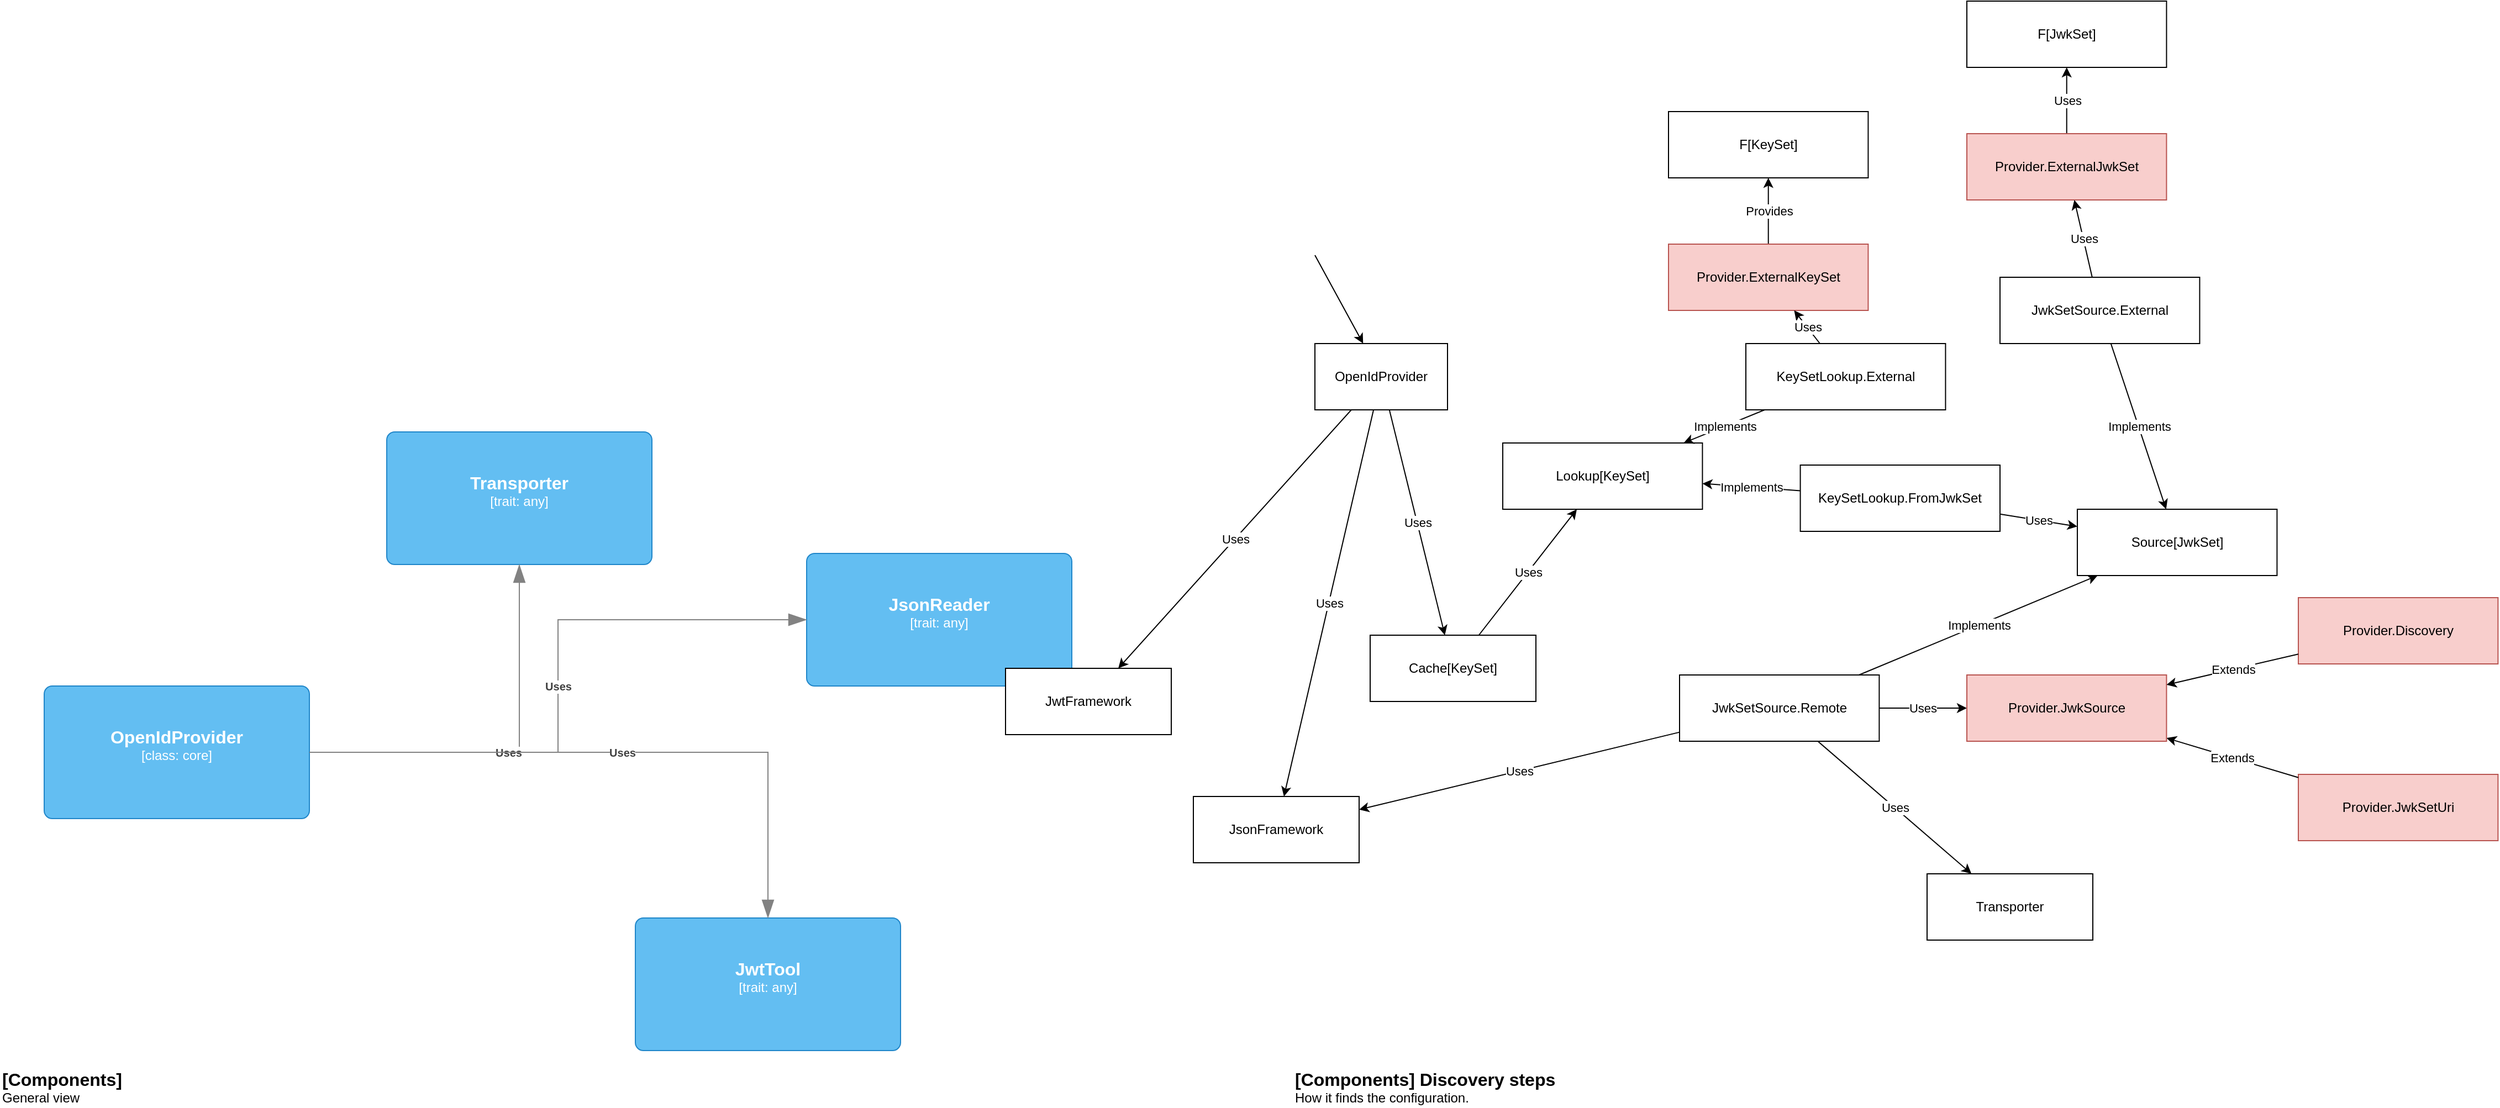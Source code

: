 <mxfile version="24.7.6">
  <diagram name="overview" id="SPu-IzBGrGhdDAje9yr5">
    <mxGraphModel dx="1026" dy="1514" grid="1" gridSize="10" guides="1" tooltips="1" connect="1" arrows="1" fold="1" page="1" pageScale="1" pageWidth="1169" pageHeight="827" math="0" shadow="0">
      <root>
        <mxCell id="0" />
        <mxCell id="1" parent="0" />
        <object placeholders="1" c4Name="OpenIdProvider" c4Type="class" c4Technology="core" c4Description="" label="&lt;font style=&quot;font-size: 16px&quot;&gt;&lt;b&gt;%c4Name%&lt;/b&gt;&lt;/font&gt;&lt;div&gt;[%c4Type%: %c4Technology%]&lt;/div&gt;&lt;br&gt;&lt;div&gt;&lt;font style=&quot;font-size: 11px&quot;&gt;%c4Description%&lt;/font&gt;&lt;/div&gt;" id="CInMSoNEQ62lz7IG-tAm-11">
          <mxCell style="rounded=1;whiteSpace=wrap;html=1;labelBackgroundColor=none;fillColor=#63BEF2;fontColor=#ffffff;align=center;arcSize=6;strokeColor=#2086C9;metaEdit=1;resizable=0;points=[[0.25,0,0],[0.5,0,0],[0.75,0,0],[1,0.25,0],[1,0.5,0],[1,0.75,0],[0.75,1,0],[0.5,1,0],[0.25,1,0],[0,0.75,0],[0,0.5,0],[0,0.25,0]];" parent="1" vertex="1">
            <mxGeometry x="50" y="430" width="240" height="120" as="geometry" />
          </mxCell>
        </object>
        <object placeholders="1" c4Name="Transporter" c4Type="trait" c4Technology="any" c4Description="" label="&lt;font style=&quot;font-size: 16px&quot;&gt;&lt;b&gt;%c4Name%&lt;/b&gt;&lt;/font&gt;&lt;div&gt;[%c4Type%: %c4Technology%]&lt;/div&gt;&lt;br&gt;&lt;div&gt;&lt;font style=&quot;font-size: 11px&quot;&gt;%c4Description%&lt;/font&gt;&lt;/div&gt;" id="CInMSoNEQ62lz7IG-tAm-13">
          <mxCell style="rounded=1;whiteSpace=wrap;html=1;labelBackgroundColor=none;fillColor=#63BEF2;fontColor=#ffffff;align=center;arcSize=6;strokeColor=#2086C9;metaEdit=1;resizable=0;points=[[0.25,0,0],[0.5,0,0],[0.75,0,0],[1,0.25,0],[1,0.5,0],[1,0.75,0],[0.75,1,0],[0.5,1,0],[0.25,1,0],[0,0.75,0],[0,0.5,0],[0,0.25,0]];" parent="1" vertex="1">
            <mxGeometry x="360" y="200" width="240" height="120" as="geometry" />
          </mxCell>
        </object>
        <object placeholders="1" c4Type="Relationship" c4Description="Uses" label="&lt;div style=&quot;text-align: left&quot;&gt;&lt;div style=&quot;text-align: center&quot;&gt;&lt;b&gt;%c4Description%&lt;/b&gt;&lt;/div&gt;" id="CInMSoNEQ62lz7IG-tAm-15">
          <mxCell style="endArrow=blockThin;html=1;fontSize=10;fontColor=#404040;strokeWidth=1;endFill=1;strokeColor=#828282;elbow=vertical;metaEdit=1;endSize=14;startSize=14;jumpStyle=arc;jumpSize=16;rounded=0;edgeStyle=orthogonalEdgeStyle;" parent="1" source="CInMSoNEQ62lz7IG-tAm-11" target="CInMSoNEQ62lz7IG-tAm-13" edge="1">
            <mxGeometry width="240" relative="1" as="geometry">
              <mxPoint x="430" y="470" as="sourcePoint" />
              <mxPoint x="670" y="470" as="targetPoint" />
            </mxGeometry>
          </mxCell>
        </object>
        <object placeholders="1" c4Name="JsonReader" c4Type="trait" c4Technology="any" c4Description="" label="&lt;font style=&quot;font-size: 16px&quot;&gt;&lt;b&gt;%c4Name%&lt;/b&gt;&lt;/font&gt;&lt;div&gt;[%c4Type%: %c4Technology%]&lt;/div&gt;&lt;br&gt;&lt;div&gt;&lt;font style=&quot;font-size: 11px&quot;&gt;%c4Description%&lt;/font&gt;&lt;/div&gt;" id="CInMSoNEQ62lz7IG-tAm-17">
          <mxCell style="rounded=1;whiteSpace=wrap;html=1;labelBackgroundColor=none;fillColor=#63BEF2;fontColor=#ffffff;align=center;arcSize=6;strokeColor=#2086C9;metaEdit=1;resizable=0;points=[[0.25,0,0],[0.5,0,0],[0.75,0,0],[1,0.25,0],[1,0.5,0],[1,0.75,0],[0.75,1,0],[0.5,1,0],[0.25,1,0],[0,0.75,0],[0,0.5,0],[0,0.25,0]];" parent="1" vertex="1">
            <mxGeometry x="740" y="310" width="240" height="120" as="geometry" />
          </mxCell>
        </object>
        <object placeholders="1" c4Type="Relationship" c4Description="Uses" label="&lt;div style=&quot;text-align: left&quot;&gt;&lt;div style=&quot;text-align: center&quot;&gt;&lt;b&gt;%c4Description%&lt;/b&gt;&lt;/div&gt;" id="CInMSoNEQ62lz7IG-tAm-18">
          <mxCell style="endArrow=blockThin;html=1;fontSize=10;fontColor=#404040;strokeWidth=1;endFill=1;strokeColor=#828282;elbow=vertical;metaEdit=1;endSize=14;startSize=14;jumpStyle=arc;jumpSize=16;rounded=0;edgeStyle=orthogonalEdgeStyle;" parent="1" source="CInMSoNEQ62lz7IG-tAm-11" target="CInMSoNEQ62lz7IG-tAm-17" edge="1">
            <mxGeometry width="240" relative="1" as="geometry">
              <mxPoint x="300" y="500" as="sourcePoint" />
              <mxPoint x="460" y="330" as="targetPoint" />
            </mxGeometry>
          </mxCell>
        </object>
        <object placeholders="1" c4Name="JwtTool" c4Type="trait" c4Technology="any" c4Description="" label="&lt;font style=&quot;font-size: 16px&quot;&gt;&lt;b&gt;%c4Name%&lt;/b&gt;&lt;/font&gt;&lt;div&gt;[%c4Type%: %c4Technology%]&lt;/div&gt;&lt;br&gt;&lt;div&gt;&lt;font style=&quot;font-size: 11px&quot;&gt;%c4Description%&lt;/font&gt;&lt;/div&gt;" id="CInMSoNEQ62lz7IG-tAm-19">
          <mxCell style="rounded=1;whiteSpace=wrap;html=1;labelBackgroundColor=none;fillColor=#63BEF2;fontColor=#ffffff;align=center;arcSize=6;strokeColor=#2086C9;metaEdit=1;resizable=0;points=[[0.25,0,0],[0.5,0,0],[0.75,0,0],[1,0.25,0],[1,0.5,0],[1,0.75,0],[0.75,1,0],[0.5,1,0],[0.25,1,0],[0,0.75,0],[0,0.5,0],[0,0.25,0]];" parent="1" vertex="1">
            <mxGeometry x="585" y="640" width="240" height="120" as="geometry" />
          </mxCell>
        </object>
        <object placeholders="1" c4Type="Relationship" c4Description="Uses" label="&lt;div style=&quot;text-align: left&quot;&gt;&lt;div style=&quot;text-align: center&quot;&gt;&lt;b&gt;%c4Description%&lt;/b&gt;&lt;/div&gt;" id="CInMSoNEQ62lz7IG-tAm-20">
          <mxCell style="endArrow=blockThin;html=1;fontSize=10;fontColor=#404040;strokeWidth=1;endFill=1;strokeColor=#828282;elbow=vertical;metaEdit=1;endSize=14;startSize=14;jumpStyle=arc;jumpSize=16;rounded=0;edgeStyle=orthogonalEdgeStyle;" parent="1" source="CInMSoNEQ62lz7IG-tAm-11" target="CInMSoNEQ62lz7IG-tAm-19" edge="1">
            <mxGeometry width="240" relative="1" as="geometry">
              <mxPoint x="300" y="500" as="sourcePoint" />
              <mxPoint x="750" y="380" as="targetPoint" />
            </mxGeometry>
          </mxCell>
        </object>
        <object placeholders="1" c4Name="[Components]" c4Type="ContainerDiagramTitle" c4Description="General view" label="&lt;font style=&quot;font-size: 16px&quot;&gt;&lt;b&gt;&lt;div style=&quot;text-align: left&quot;&gt;%c4Name%&lt;/div&gt;&lt;/b&gt;&lt;/font&gt;&lt;div style=&quot;text-align: left&quot;&gt;%c4Description%&lt;/div&gt;" id="LneJchFOcHRrpAtctG9d-1">
          <mxCell style="text;html=1;strokeColor=none;fillColor=none;align=left;verticalAlign=top;whiteSpace=wrap;rounded=0;metaEdit=1;allowArrows=0;resizable=1;rotatable=0;connectable=0;recursiveResize=0;expand=0;pointerEvents=0;points=[[0.25,0,0],[0.5,0,0],[0.75,0,0],[1,0.25,0],[1,0.5,0],[1,0.75,0],[0.75,1,0],[0.5,1,0],[0.25,1,0],[0,0.75,0],[0,0.5,0],[0,0.25,0]];" parent="1" vertex="1">
            <mxGeometry x="10" y="770" width="260" height="40" as="geometry" />
          </mxCell>
        </object>
        <object placeholders="1" c4Name="[Components] Discovery steps" c4Type="ContainerDiagramTitle" c4Description="How it finds the configuration." label="&lt;font style=&quot;font-size: 16px&quot;&gt;&lt;b&gt;&lt;div style=&quot;text-align: left&quot;&gt;%c4Name%&lt;/div&gt;&lt;/b&gt;&lt;/font&gt;&lt;div style=&quot;text-align: left&quot;&gt;%c4Description%&lt;/div&gt;" id="LneJchFOcHRrpAtctG9d-9">
          <mxCell style="text;html=1;strokeColor=none;fillColor=none;align=left;verticalAlign=top;whiteSpace=wrap;rounded=0;metaEdit=1;allowArrows=0;resizable=1;rotatable=0;connectable=0;recursiveResize=0;expand=0;pointerEvents=0;points=[[0.25,0,0],[0.5,0,0],[0.75,0,0],[1,0.25,0],[1,0.5,0],[1,0.75,0],[0.75,1,0],[0.5,1,0],[0.25,1,0],[0,0.75,0],[0,0.5,0],[0,0.25,0]];" parent="1" vertex="1">
            <mxGeometry x="1180" y="770" width="260" height="40" as="geometry" />
          </mxCell>
        </object>
        <mxCell id="S1vDefmYk0TmTCa-z_n8-1" value="OpenIdProvider" style="rounded=0;whiteSpace=wrap;html=1;" parent="1" vertex="1">
          <mxGeometry x="1200" y="120" width="120" height="60" as="geometry" />
        </mxCell>
        <mxCell id="S1vDefmYk0TmTCa-z_n8-2" value="" style="endArrow=classic;html=1;rounded=0;" parent="1" target="S1vDefmYk0TmTCa-z_n8-1" edge="1">
          <mxGeometry width="50" height="50" relative="1" as="geometry">
            <mxPoint x="1200" y="40" as="sourcePoint" />
            <mxPoint x="1170" y="320" as="targetPoint" />
          </mxGeometry>
        </mxCell>
        <mxCell id="S1vDefmYk0TmTCa-z_n8-5" value="Transporter" style="rounded=0;whiteSpace=wrap;html=1;" parent="1" vertex="1">
          <mxGeometry x="1754" y="600" width="150" height="60" as="geometry" />
        </mxCell>
        <mxCell id="S1vDefmYk0TmTCa-z_n8-6" value="JsonFramework" style="rounded=0;whiteSpace=wrap;html=1;" parent="1" vertex="1">
          <mxGeometry x="1090" y="530" width="150" height="60" as="geometry" />
        </mxCell>
        <mxCell id="S1vDefmYk0TmTCa-z_n8-9" value="Cache[KeySet]" style="rounded=0;whiteSpace=wrap;html=1;" parent="1" vertex="1">
          <mxGeometry x="1250" y="384" width="150" height="60" as="geometry" />
        </mxCell>
        <mxCell id="S1vDefmYk0TmTCa-z_n8-23" value="" style="endArrow=classic;html=1;rounded=0;" parent="1" source="S1vDefmYk0TmTCa-z_n8-1" target="S1vDefmYk0TmTCa-z_n8-9" edge="1">
          <mxGeometry relative="1" as="geometry">
            <mxPoint x="1337" y="150" as="sourcePoint" />
            <mxPoint x="1438" y="260" as="targetPoint" />
          </mxGeometry>
        </mxCell>
        <mxCell id="S1vDefmYk0TmTCa-z_n8-24" value="Uses" style="edgeLabel;resizable=0;html=1;;align=center;verticalAlign=middle;" parent="S1vDefmYk0TmTCa-z_n8-23" connectable="0" vertex="1">
          <mxGeometry relative="1" as="geometry" />
        </mxCell>
        <mxCell id="S1vDefmYk0TmTCa-z_n8-30" value="" style="endArrow=classic;html=1;rounded=0;" parent="1" source="S1vDefmYk0TmTCa-z_n8-1" target="R8FtitqBP9Pnjjns-0GU-1" edge="1">
          <mxGeometry relative="1" as="geometry">
            <mxPoint x="1337" y="150" as="sourcePoint" />
            <mxPoint x="1234" y="330" as="targetPoint" />
          </mxGeometry>
        </mxCell>
        <mxCell id="S1vDefmYk0TmTCa-z_n8-31" value="Uses" style="edgeLabel;resizable=0;html=1;;align=center;verticalAlign=middle;" parent="S1vDefmYk0TmTCa-z_n8-30" connectable="0" vertex="1">
          <mxGeometry relative="1" as="geometry" />
        </mxCell>
        <mxCell id="R8FtitqBP9Pnjjns-0GU-1" value="JwtFramework" style="rounded=0;whiteSpace=wrap;html=1;" parent="1" vertex="1">
          <mxGeometry x="920" y="414" width="150" height="60" as="geometry" />
        </mxCell>
        <mxCell id="1biydpapWqW5dgG5dPzN-5" value="KeySetLookup.FromJwkSet" style="rounded=0;whiteSpace=wrap;html=1;" parent="1" vertex="1">
          <mxGeometry x="1639.29" y="230" width="180.71" height="60" as="geometry" />
        </mxCell>
        <mxCell id="1biydpapWqW5dgG5dPzN-8" value="JwkSetSource.Remote" style="rounded=0;whiteSpace=wrap;html=1;" parent="1" vertex="1">
          <mxGeometry x="1530.0" y="420" width="180.71" height="60" as="geometry" />
        </mxCell>
        <mxCell id="1biydpapWqW5dgG5dPzN-9" value="" style="endArrow=classic;html=1;rounded=0;" parent="1" source="1biydpapWqW5dgG5dPzN-8" target="nWdLU21Ytbxsn5tAp6e1-1" edge="1">
          <mxGeometry relative="1" as="geometry">
            <mxPoint x="1920" y="370" as="sourcePoint" />
            <mxPoint x="1771" y="340" as="targetPoint" />
          </mxGeometry>
        </mxCell>
        <mxCell id="1biydpapWqW5dgG5dPzN-10" value="&lt;div&gt;Implements&lt;/div&gt;" style="edgeLabel;resizable=0;html=1;;align=center;verticalAlign=middle;" parent="1biydpapWqW5dgG5dPzN-9" connectable="0" vertex="1">
          <mxGeometry relative="1" as="geometry" />
        </mxCell>
        <mxCell id="1biydpapWqW5dgG5dPzN-16" value="JwkSetSource.External" style="rounded=0;whiteSpace=wrap;html=1;" parent="1" vertex="1">
          <mxGeometry x="1820.0" y="60" width="180.71" height="60" as="geometry" />
        </mxCell>
        <mxCell id="1biydpapWqW5dgG5dPzN-18" value="" style="endArrow=classic;html=1;rounded=0;" parent="1" source="1biydpapWqW5dgG5dPzN-5" target="nWdLU21Ytbxsn5tAp6e1-1" edge="1">
          <mxGeometry relative="1" as="geometry">
            <mxPoint x="1380" y="520" as="sourcePoint" />
            <mxPoint x="1260" y="640" as="targetPoint" />
          </mxGeometry>
        </mxCell>
        <mxCell id="1biydpapWqW5dgG5dPzN-19" value="Uses" style="edgeLabel;resizable=0;html=1;;align=center;verticalAlign=middle;" parent="1biydpapWqW5dgG5dPzN-18" connectable="0" vertex="1">
          <mxGeometry relative="1" as="geometry" />
        </mxCell>
        <mxCell id="1biydpapWqW5dgG5dPzN-20" value="F[JwkSet]" style="rounded=0;whiteSpace=wrap;html=1;" parent="1" vertex="1">
          <mxGeometry x="1790" y="-190" width="180.71" height="60" as="geometry" />
        </mxCell>
        <mxCell id="1biydpapWqW5dgG5dPzN-21" value="" style="endArrow=classic;html=1;rounded=0;" parent="1" source="1biydpapWqW5dgG5dPzN-40" target="1biydpapWqW5dgG5dPzN-20" edge="1">
          <mxGeometry relative="1" as="geometry">
            <mxPoint x="1876" y="430" as="sourcePoint" />
            <mxPoint x="1904" y="570" as="targetPoint" />
          </mxGeometry>
        </mxCell>
        <mxCell id="1biydpapWqW5dgG5dPzN-22" value="Uses" style="edgeLabel;resizable=0;html=1;;align=center;verticalAlign=middle;" parent="1biydpapWqW5dgG5dPzN-21" connectable="0" vertex="1">
          <mxGeometry relative="1" as="geometry" />
        </mxCell>
        <mxCell id="1biydpapWqW5dgG5dPzN-23" value="" style="endArrow=classic;html=1;rounded=0;" parent="1" source="1biydpapWqW5dgG5dPzN-8" target="S1vDefmYk0TmTCa-z_n8-6" edge="1">
          <mxGeometry relative="1" as="geometry">
            <mxPoint x="1725" y="150" as="sourcePoint" />
            <mxPoint x="1576" y="70" as="targetPoint" />
          </mxGeometry>
        </mxCell>
        <mxCell id="1biydpapWqW5dgG5dPzN-24" value="Uses" style="edgeLabel;resizable=0;html=1;;align=center;verticalAlign=middle;" parent="1biydpapWqW5dgG5dPzN-23" connectable="0" vertex="1">
          <mxGeometry relative="1" as="geometry" />
        </mxCell>
        <mxCell id="1biydpapWqW5dgG5dPzN-25" value="" style="endArrow=classic;html=1;rounded=0;" parent="1" source="1biydpapWqW5dgG5dPzN-8" target="S1vDefmYk0TmTCa-z_n8-5" edge="1">
          <mxGeometry relative="1" as="geometry">
            <mxPoint x="1823" y="570" as="sourcePoint" />
            <mxPoint x="1537" y="70" as="targetPoint" />
          </mxGeometry>
        </mxCell>
        <mxCell id="1biydpapWqW5dgG5dPzN-26" value="Uses" style="edgeLabel;resizable=0;html=1;;align=center;verticalAlign=middle;" parent="1biydpapWqW5dgG5dPzN-25" connectable="0" vertex="1">
          <mxGeometry relative="1" as="geometry" />
        </mxCell>
        <mxCell id="1biydpapWqW5dgG5dPzN-28" value="&lt;div&gt;KeySetLookup.External&lt;/div&gt;" style="rounded=0;whiteSpace=wrap;html=1;" parent="1" vertex="1">
          <mxGeometry x="1590.0" y="120" width="180.71" height="60" as="geometry" />
        </mxCell>
        <mxCell id="1biydpapWqW5dgG5dPzN-29" value="" style="endArrow=classic;html=1;rounded=0;" parent="1" source="S1vDefmYk0TmTCa-z_n8-9" target="nWdLU21Ytbxsn5tAp6e1-4" edge="1">
          <mxGeometry relative="1" as="geometry">
            <mxPoint x="1518" y="370" as="sourcePoint" />
            <mxPoint x="1437" y="460" as="targetPoint" />
          </mxGeometry>
        </mxCell>
        <mxCell id="1biydpapWqW5dgG5dPzN-30" value="Uses" style="edgeLabel;resizable=0;html=1;;align=center;verticalAlign=middle;" parent="1biydpapWqW5dgG5dPzN-29" connectable="0" vertex="1">
          <mxGeometry relative="1" as="geometry" />
        </mxCell>
        <mxCell id="1biydpapWqW5dgG5dPzN-31" value="F[KeySet]" style="rounded=0;whiteSpace=wrap;html=1;" parent="1" vertex="1">
          <mxGeometry x="1520" y="-90" width="180.71" height="60" as="geometry" />
        </mxCell>
        <mxCell id="1biydpapWqW5dgG5dPzN-32" value="" style="endArrow=classic;html=1;rounded=0;" parent="1" source="1biydpapWqW5dgG5dPzN-43" target="1biydpapWqW5dgG5dPzN-31" edge="1">
          <mxGeometry relative="1" as="geometry">
            <mxPoint x="1871" y="193" as="sourcePoint" />
            <mxPoint x="1958" y="207" as="targetPoint" />
          </mxGeometry>
        </mxCell>
        <mxCell id="1biydpapWqW5dgG5dPzN-33" value="Provides" style="edgeLabel;resizable=0;html=1;;align=center;verticalAlign=middle;" parent="1biydpapWqW5dgG5dPzN-32" connectable="0" vertex="1">
          <mxGeometry relative="1" as="geometry" />
        </mxCell>
        <mxCell id="1biydpapWqW5dgG5dPzN-34" value="Provider.Discovery" style="rounded=0;whiteSpace=wrap;html=1;fillColor=#f8cecc;strokeColor=#b85450;" parent="1" vertex="1">
          <mxGeometry x="2090" y="350" width="180.71" height="60" as="geometry" />
        </mxCell>
        <mxCell id="1biydpapWqW5dgG5dPzN-35" value="Provider.JwkSetUri" style="rounded=0;whiteSpace=wrap;html=1;fillColor=#f8cecc;strokeColor=#b85450;" parent="1" vertex="1">
          <mxGeometry x="2090" y="510" width="180.71" height="60" as="geometry" />
        </mxCell>
        <mxCell id="1biydpapWqW5dgG5dPzN-36" value="" style="endArrow=classic;html=1;rounded=0;" parent="1" source="1biydpapWqW5dgG5dPzN-8" target="nWdLU21Ytbxsn5tAp6e1-9" edge="1">
          <mxGeometry relative="1" as="geometry">
            <mxPoint x="1540" y="315" as="sourcePoint" />
            <mxPoint x="1670" y="324" as="targetPoint" />
          </mxGeometry>
        </mxCell>
        <mxCell id="1biydpapWqW5dgG5dPzN-37" value="Uses" style="edgeLabel;resizable=0;html=1;;align=center;verticalAlign=middle;" parent="1biydpapWqW5dgG5dPzN-36" connectable="0" vertex="1">
          <mxGeometry relative="1" as="geometry" />
        </mxCell>
        <mxCell id="1biydpapWqW5dgG5dPzN-38" value="" style="endArrow=classic;html=1;rounded=0;" parent="1" source="1biydpapWqW5dgG5dPzN-35" target="nWdLU21Ytbxsn5tAp6e1-9" edge="1">
          <mxGeometry relative="1" as="geometry">
            <mxPoint x="1870" y="440" as="sourcePoint" />
            <mxPoint x="1990" y="380" as="targetPoint" />
          </mxGeometry>
        </mxCell>
        <mxCell id="1biydpapWqW5dgG5dPzN-39" value="Extends" style="edgeLabel;resizable=0;html=1;;align=center;verticalAlign=middle;" parent="1biydpapWqW5dgG5dPzN-38" connectable="0" vertex="1">
          <mxGeometry relative="1" as="geometry" />
        </mxCell>
        <mxCell id="1biydpapWqW5dgG5dPzN-40" value="Provider.ExternalJwkSet" style="rounded=0;whiteSpace=wrap;html=1;fillColor=#f8cecc;strokeColor=#b85450;" parent="1" vertex="1">
          <mxGeometry x="1790" y="-70" width="180.71" height="60" as="geometry" />
        </mxCell>
        <mxCell id="1biydpapWqW5dgG5dPzN-41" value="" style="endArrow=classic;html=1;rounded=0;" parent="1" source="1biydpapWqW5dgG5dPzN-16" target="1biydpapWqW5dgG5dPzN-40" edge="1">
          <mxGeometry relative="1" as="geometry">
            <mxPoint x="1915" y="60" as="sourcePoint" />
            <mxPoint x="1955" y="10" as="targetPoint" />
          </mxGeometry>
        </mxCell>
        <mxCell id="1biydpapWqW5dgG5dPzN-42" value="Uses" style="edgeLabel;resizable=0;html=1;;align=center;verticalAlign=middle;" parent="1biydpapWqW5dgG5dPzN-41" connectable="0" vertex="1">
          <mxGeometry relative="1" as="geometry" />
        </mxCell>
        <mxCell id="1biydpapWqW5dgG5dPzN-43" value="Provider.ExternalKeySet" style="rounded=0;whiteSpace=wrap;html=1;fillColor=#f8cecc;strokeColor=#b85450;" parent="1" vertex="1">
          <mxGeometry x="1520" y="30" width="180.71" height="60" as="geometry" />
        </mxCell>
        <mxCell id="1biydpapWqW5dgG5dPzN-44" value="" style="endArrow=classic;html=1;rounded=0;" parent="1" source="1biydpapWqW5dgG5dPzN-28" target="1biydpapWqW5dgG5dPzN-43" edge="1">
          <mxGeometry relative="1" as="geometry">
            <mxPoint x="1648" y="160" as="sourcePoint" />
            <mxPoint x="1703" y="100" as="targetPoint" />
          </mxGeometry>
        </mxCell>
        <mxCell id="1biydpapWqW5dgG5dPzN-45" value="Uses" style="edgeLabel;resizable=0;html=1;;align=center;verticalAlign=middle;" parent="1biydpapWqW5dgG5dPzN-44" connectable="0" vertex="1">
          <mxGeometry relative="1" as="geometry" />
        </mxCell>
        <mxCell id="1biydpapWqW5dgG5dPzN-46" value="" style="endArrow=classic;html=1;rounded=0;" parent="1" source="S1vDefmYk0TmTCa-z_n8-1" target="S1vDefmYk0TmTCa-z_n8-6" edge="1">
          <mxGeometry relative="1" as="geometry">
            <mxPoint x="1259" y="190" as="sourcePoint" />
            <mxPoint x="1186" y="400" as="targetPoint" />
          </mxGeometry>
        </mxCell>
        <mxCell id="1biydpapWqW5dgG5dPzN-47" value="Uses" style="edgeLabel;resizable=0;html=1;;align=center;verticalAlign=middle;" parent="1biydpapWqW5dgG5dPzN-46" connectable="0" vertex="1">
          <mxGeometry relative="1" as="geometry" />
        </mxCell>
        <mxCell id="nWdLU21Ytbxsn5tAp6e1-1" value="Source[JwkSet]" style="rounded=0;whiteSpace=wrap;html=1;" vertex="1" parent="1">
          <mxGeometry x="1890.0" y="270" width="180.71" height="60" as="geometry" />
        </mxCell>
        <mxCell id="nWdLU21Ytbxsn5tAp6e1-2" value="" style="endArrow=classic;html=1;rounded=0;" edge="1" parent="1" source="1biydpapWqW5dgG5dPzN-16" target="nWdLU21Ytbxsn5tAp6e1-1">
          <mxGeometry relative="1" as="geometry">
            <mxPoint x="1890" y="60" as="sourcePoint" />
            <mxPoint x="1860" y="170" as="targetPoint" />
          </mxGeometry>
        </mxCell>
        <mxCell id="nWdLU21Ytbxsn5tAp6e1-3" value="Implements" style="edgeLabel;resizable=0;html=1;;align=center;verticalAlign=middle;" connectable="0" vertex="1" parent="nWdLU21Ytbxsn5tAp6e1-2">
          <mxGeometry relative="1" as="geometry" />
        </mxCell>
        <mxCell id="nWdLU21Ytbxsn5tAp6e1-4" value="Lookup[KeySet]" style="rounded=0;whiteSpace=wrap;html=1;" vertex="1" parent="1">
          <mxGeometry x="1370.0" y="210" width="180.71" height="60" as="geometry" />
        </mxCell>
        <mxCell id="nWdLU21Ytbxsn5tAp6e1-5" value="" style="endArrow=classic;html=1;rounded=0;" edge="1" parent="1" source="1biydpapWqW5dgG5dPzN-28" target="nWdLU21Ytbxsn5tAp6e1-4">
          <mxGeometry relative="1" as="geometry">
            <mxPoint x="1932" y="130" as="sourcePoint" />
            <mxPoint x="1992" y="280" as="targetPoint" />
          </mxGeometry>
        </mxCell>
        <mxCell id="nWdLU21Ytbxsn5tAp6e1-6" value="Implements" style="edgeLabel;resizable=0;html=1;;align=center;verticalAlign=middle;" connectable="0" vertex="1" parent="nWdLU21Ytbxsn5tAp6e1-5">
          <mxGeometry relative="1" as="geometry" />
        </mxCell>
        <mxCell id="nWdLU21Ytbxsn5tAp6e1-7" value="" style="endArrow=classic;html=1;rounded=0;" edge="1" parent="1" source="1biydpapWqW5dgG5dPzN-5" target="nWdLU21Ytbxsn5tAp6e1-4">
          <mxGeometry relative="1" as="geometry">
            <mxPoint x="1660" y="260" as="sourcePoint" />
            <mxPoint x="1520" y="250" as="targetPoint" />
          </mxGeometry>
        </mxCell>
        <mxCell id="nWdLU21Ytbxsn5tAp6e1-8" value="Implements" style="edgeLabel;resizable=0;html=1;;align=center;verticalAlign=middle;" connectable="0" vertex="1" parent="nWdLU21Ytbxsn5tAp6e1-7">
          <mxGeometry relative="1" as="geometry" />
        </mxCell>
        <mxCell id="nWdLU21Ytbxsn5tAp6e1-9" value="Provider.JwkSource" style="rounded=0;whiteSpace=wrap;html=1;fillColor=#f8cecc;strokeColor=#b85450;" vertex="1" parent="1">
          <mxGeometry x="1790.0" y="420" width="180.71" height="60" as="geometry" />
        </mxCell>
        <mxCell id="nWdLU21Ytbxsn5tAp6e1-10" value="" style="endArrow=classic;html=1;rounded=0;" edge="1" parent="1" source="1biydpapWqW5dgG5dPzN-34" target="nWdLU21Ytbxsn5tAp6e1-9">
          <mxGeometry relative="1" as="geometry">
            <mxPoint x="2085" y="550" as="sourcePoint" />
            <mxPoint x="1935" y="490" as="targetPoint" />
          </mxGeometry>
        </mxCell>
        <mxCell id="nWdLU21Ytbxsn5tAp6e1-11" value="Extends" style="edgeLabel;resizable=0;html=1;;align=center;verticalAlign=middle;" connectable="0" vertex="1" parent="nWdLU21Ytbxsn5tAp6e1-10">
          <mxGeometry relative="1" as="geometry" />
        </mxCell>
      </root>
    </mxGraphModel>
  </diagram>
</mxfile>
